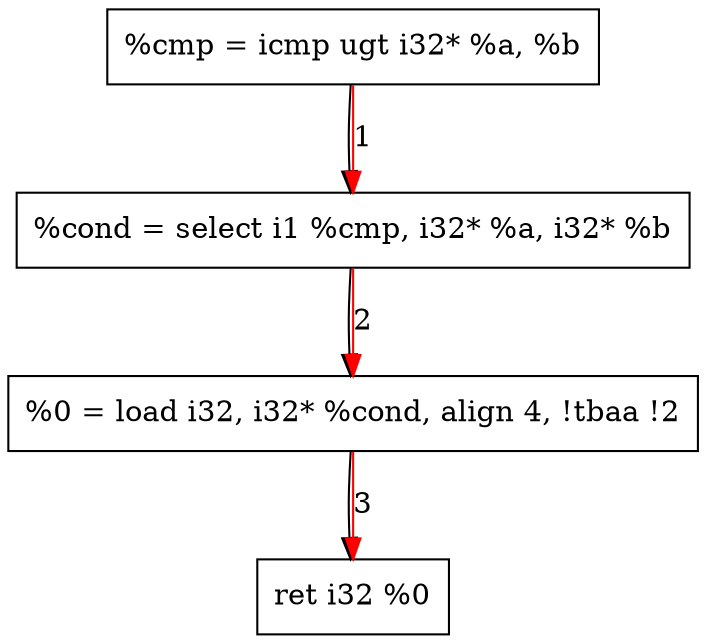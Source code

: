 digraph "CDFG for'func' function" {
	Node0x556a45d39590[shape=record, label="  %cmp = icmp ugt i32* %a, %b"]
	Node0x556a45cc3c98[shape=record, label="  %cond = select i1 %cmp, i32* %a, i32* %b"]
	Node0x556a45d39518[shape=record, label="  %0 = load i32, i32* %cond, align 4, !tbaa !2"]
	Node0x556a45d3a4d8[shape=record, label="  ret i32 %0"]
	Node0x556a45d39590 -> Node0x556a45cc3c98
	Node0x556a45cc3c98 -> Node0x556a45d39518
	Node0x556a45d39518 -> Node0x556a45d3a4d8
edge [color=red]
	Node0x556a45d39590 -> Node0x556a45cc3c98[label="1"]
	Node0x556a45cc3c98 -> Node0x556a45d39518[label="2"]
	Node0x556a45d39518 -> Node0x556a45d3a4d8[label="3"]
}
